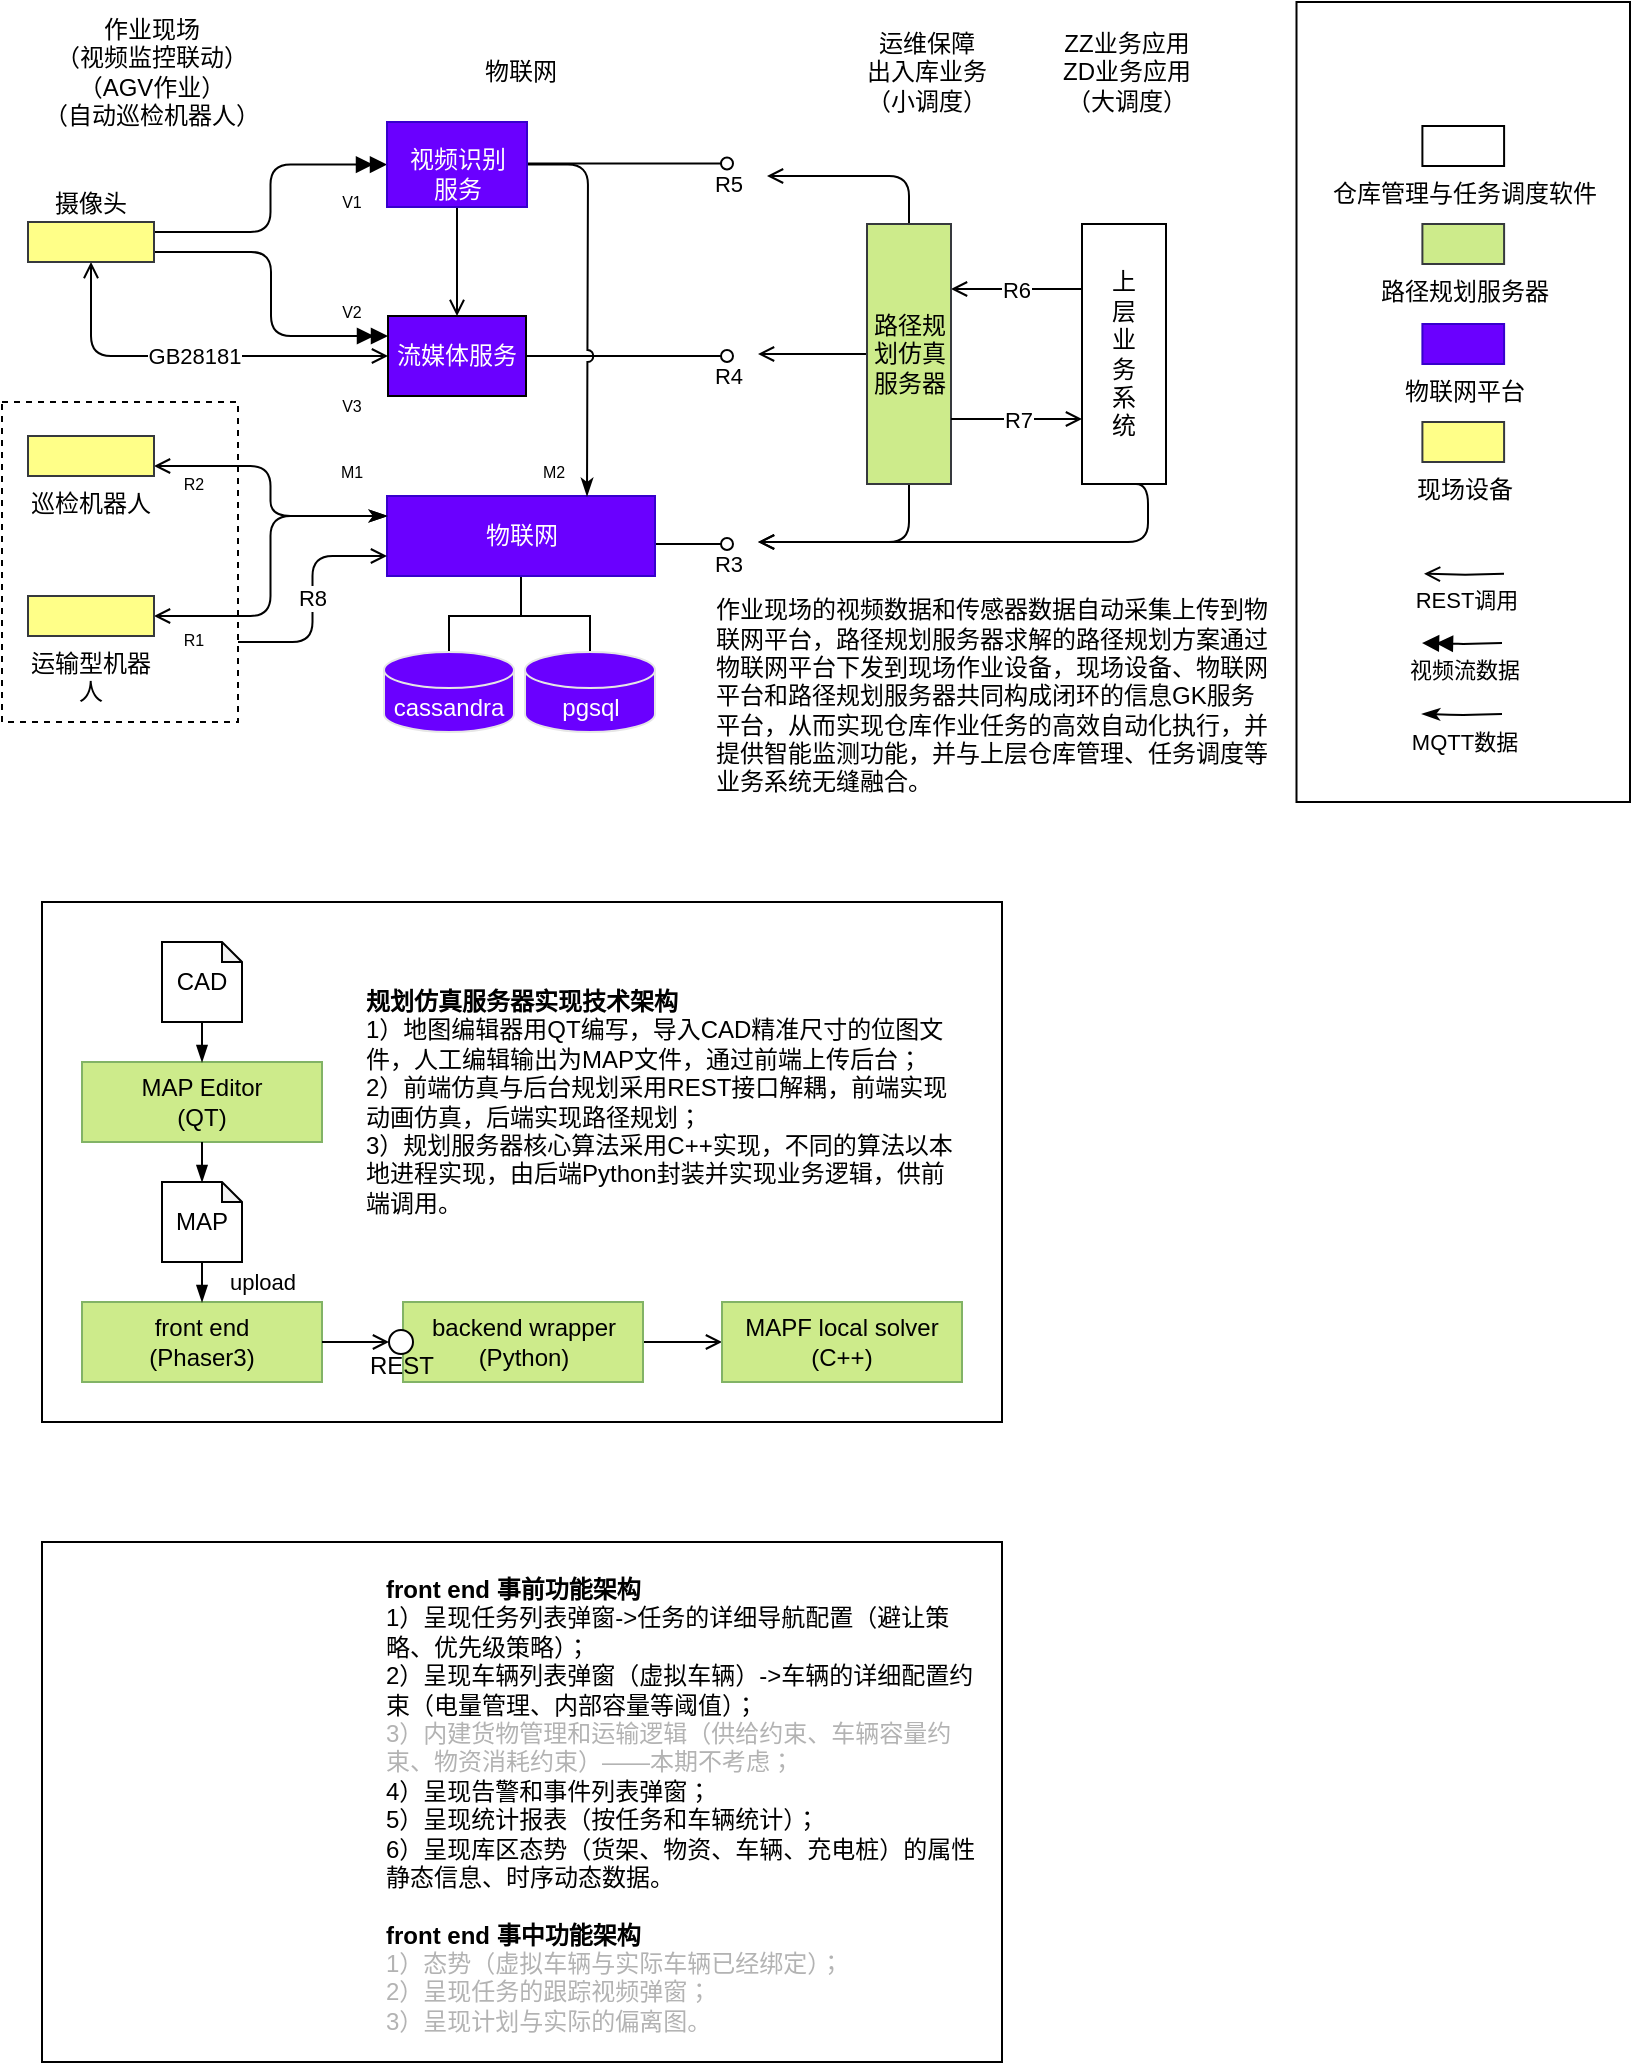<mxfile version="20.8.16" type="device"><diagram name="主构架" id="aJYpQpSr_V2qhiQmziL1"><mxGraphModel dx="2086" dy="1797" grid="1" gridSize="10" guides="1" tooltips="1" connect="1" arrows="1" fold="1" page="1" pageScale="1" pageWidth="827" pageHeight="1169" math="0" shadow="0"><root><mxCell id="SpS28PxbXEsLv8NFBt8i-0"/><mxCell id="SpS28PxbXEsLv8NFBt8i-1" parent="SpS28PxbXEsLv8NFBt8i-0"/><mxCell id="A-jZ1BCKDg5sLc0rEaCl-18" value="" style="rounded=0;whiteSpace=wrap;html=1;fillColor=none;" parent="SpS28PxbXEsLv8NFBt8i-1" vertex="1"><mxGeometry x="-800" y="-680" width="480" height="260" as="geometry"/></mxCell><mxCell id="Z3bBVuZ_rZmVnZFj9_Ep-3" value="" style="rounded=0;whiteSpace=wrap;html=1;" parent="SpS28PxbXEsLv8NFBt8i-1" vertex="1"><mxGeometry x="-172.75" y="-1130" width="166.75" height="400" as="geometry"/></mxCell><mxCell id="I6OQf8j_G0AkKVuxYn7g-9" value="" style="edgeStyle=orthogonalEdgeStyle;rounded=1;orthogonalLoop=1;jettySize=auto;html=1;entryX=0;entryY=0.25;entryDx=0;entryDy=0;fontColor=#000000;startArrow=open;startFill=0;endArrow=classicThin;endFill=1;exitX=1;exitY=0.75;exitDx=0;exitDy=0;" parent="SpS28PxbXEsLv8NFBt8i-1" source="I6OQf8j_G0AkKVuxYn7g-2" target="I6OQf8j_G0AkKVuxYn7g-5" edge="1"><mxGeometry relative="1" as="geometry"><mxPoint x="-744" y="-900" as="sourcePoint"/></mxGeometry></mxCell><mxCell id="I6OQf8j_G0AkKVuxYn7g-4" style="edgeStyle=orthogonalEdgeStyle;rounded=0;orthogonalLoop=1;jettySize=auto;html=1;endArrow=none;endFill=0;startArrow=none;startFill=0;" parent="SpS28PxbXEsLv8NFBt8i-1" source="I6OQf8j_G0AkKVuxYn7g-5" target="I6OQf8j_G0AkKVuxYn7g-6" edge="1"><mxGeometry relative="1" as="geometry"/></mxCell><mxCell id="I6OQf8j_G0AkKVuxYn7g-26" style="edgeStyle=orthogonalEdgeStyle;rounded=0;orthogonalLoop=1;jettySize=auto;html=1;fontColor=#000000;startArrow=none;startFill=0;endArrow=none;endFill=0;entryX=0.5;entryY=0;entryDx=0;entryDy=0;entryPerimeter=0;" parent="SpS28PxbXEsLv8NFBt8i-1" source="I6OQf8j_G0AkKVuxYn7g-5" target="I6OQf8j_G0AkKVuxYn7g-7" edge="1"><mxGeometry relative="1" as="geometry"/></mxCell><mxCell id="I6OQf8j_G0AkKVuxYn7g-34" value="R3" style="edgeStyle=orthogonalEdgeStyle;rounded=1;orthogonalLoop=1;jettySize=auto;html=1;fontColor=#000000;startArrow=none;startFill=0;endArrow=oval;endFill=0;labelBackgroundColor=none;" parent="SpS28PxbXEsLv8NFBt8i-1" edge="1"><mxGeometry x="1" y="-10" relative="1" as="geometry"><mxPoint x="-457.5" y="-859" as="targetPoint"/><mxPoint as="offset"/><mxPoint x="-493.5" y="-859" as="sourcePoint"/></mxGeometry></mxCell><mxCell id="I6OQf8j_G0AkKVuxYn7g-5" value="物联网" style="rounded=0;whiteSpace=wrap;html=1;align=center;fillColor=#6a00ff;strokeColor=#3700CC;fontColor=#ffffff;" parent="SpS28PxbXEsLv8NFBt8i-1" vertex="1"><mxGeometry x="-627.5" y="-883" width="134" height="40" as="geometry"/></mxCell><mxCell id="I6OQf8j_G0AkKVuxYn7g-10" value="" style="edgeStyle=orthogonalEdgeStyle;rounded=1;orthogonalLoop=1;jettySize=auto;html=1;entryX=0;entryY=0.25;entryDx=0;entryDy=0;fontColor=#000000;startArrow=open;startFill=0;endArrow=classicThin;endFill=1;exitX=1;exitY=0.5;exitDx=0;exitDy=0;" parent="SpS28PxbXEsLv8NFBt8i-1" source="I6OQf8j_G0AkKVuxYn7g-3" target="I6OQf8j_G0AkKVuxYn7g-5" edge="1"><mxGeometry relative="1" as="geometry"><mxPoint x="-762" y="-893" as="sourcePoint"/><mxPoint x="-601.5" y="-863" as="targetPoint"/></mxGeometry></mxCell><mxCell id="I6OQf8j_G0AkKVuxYn7g-30" value="R4" style="edgeStyle=orthogonalEdgeStyle;rounded=1;orthogonalLoop=1;jettySize=auto;html=1;fontColor=#000000;startArrow=none;startFill=0;endArrow=oval;endFill=0;labelBackgroundColor=none;" parent="SpS28PxbXEsLv8NFBt8i-1" source="I6OQf8j_G0AkKVuxYn7g-13" edge="1"><mxGeometry x="1" y="-10" relative="1" as="geometry"><mxPoint x="-457.5" y="-953" as="targetPoint"/><mxPoint as="offset"/></mxGeometry></mxCell><mxCell id="I6OQf8j_G0AkKVuxYn7g-13" value="流媒体服务" style="rounded=0;whiteSpace=wrap;html=1;fontColor=#FFFFFF;fillColor=#6a00ff;" parent="SpS28PxbXEsLv8NFBt8i-1" vertex="1"><mxGeometry x="-627" y="-973" width="69" height="40" as="geometry"/></mxCell><mxCell id="I6OQf8j_G0AkKVuxYn7g-16" value="GB28181" style="edgeStyle=orthogonalEdgeStyle;rounded=1;jumpStyle=arc;orthogonalLoop=1;jettySize=auto;html=1;startArrow=open;startFill=0;endArrow=open;endFill=0;exitX=0.5;exitY=1;exitDx=0;exitDy=0;entryX=0;entryY=0.5;entryDx=0;entryDy=0;" parent="SpS28PxbXEsLv8NFBt8i-1" source="I6OQf8j_G0AkKVuxYn7g-14" target="I6OQf8j_G0AkKVuxYn7g-13" edge="1"><mxGeometry relative="1" as="geometry"><mxPoint x="-756.76" y="-973" as="sourcePoint"/><mxPoint x="-867.5" y="-933" as="targetPoint"/></mxGeometry></mxCell><mxCell id="I6OQf8j_G0AkKVuxYn7g-20" style="edgeStyle=orthogonalEdgeStyle;rounded=1;jumpStyle=arc;orthogonalLoop=1;jettySize=auto;html=1;startArrow=open;startFill=0;endArrow=none;endFill=0;exitX=0.5;exitY=0;exitDx=0;exitDy=0;entryX=0.5;entryY=1;entryDx=0;entryDy=0;" parent="SpS28PxbXEsLv8NFBt8i-1" source="I6OQf8j_G0AkKVuxYn7g-13" target="I6OQf8j_G0AkKVuxYn7g-18" edge="1"><mxGeometry relative="1" as="geometry"><mxPoint x="-762" y="-962.971" as="sourcePoint"/><mxPoint x="-592.5" y="-1083" as="targetPoint"/></mxGeometry></mxCell><mxCell id="I6OQf8j_G0AkKVuxYn7g-21" style="edgeStyle=orthogonalEdgeStyle;rounded=1;jumpStyle=arc;orthogonalLoop=1;jettySize=auto;html=1;startArrow=none;startFill=0;endArrow=doubleBlock;endFill=1;exitX=1;exitY=0.25;exitDx=0;exitDy=0;entryX=0;entryY=0.5;entryDx=0;entryDy=0;" parent="SpS28PxbXEsLv8NFBt8i-1" source="I6OQf8j_G0AkKVuxYn7g-14" target="I6OQf8j_G0AkKVuxYn7g-18" edge="1"><mxGeometry relative="1" as="geometry"><mxPoint x="-747.5" y="-1013" as="sourcePoint"/><mxPoint x="-627.5" y="-1018" as="targetPoint"/></mxGeometry></mxCell><mxCell id="I6OQf8j_G0AkKVuxYn7g-23" style="edgeStyle=orthogonalEdgeStyle;rounded=1;jumpStyle=arc;orthogonalLoop=1;jettySize=auto;html=1;startArrow=none;startFill=0;endArrow=doubleBlock;endFill=1;exitX=1;exitY=0.75;exitDx=0;exitDy=0;entryX=0;entryY=0.25;entryDx=0;entryDy=0;" parent="SpS28PxbXEsLv8NFBt8i-1" source="I6OQf8j_G0AkKVuxYn7g-14" target="I6OQf8j_G0AkKVuxYn7g-13" edge="1"><mxGeometry relative="1" as="geometry"><mxPoint x="-717.5" y="-953" as="sourcePoint"/><mxPoint x="-657.5" y="-963" as="targetPoint"/></mxGeometry></mxCell><mxCell id="I6OQf8j_G0AkKVuxYn7g-27" style="edgeStyle=orthogonalEdgeStyle;rounded=1;jumpStyle=arc;orthogonalLoop=1;jettySize=auto;html=1;startArrow=none;startFill=0;endArrow=classicThin;endFill=1;exitX=1;exitY=0.5;exitDx=0;exitDy=0;" parent="SpS28PxbXEsLv8NFBt8i-1" source="I6OQf8j_G0AkKVuxYn7g-18" edge="1"><mxGeometry relative="1" as="geometry"><mxPoint x="-762" y="-979" as="sourcePoint"/><mxPoint x="-527.5" y="-883" as="targetPoint"/></mxGeometry></mxCell><mxCell id="I6OQf8j_G0AkKVuxYn7g-36" style="edgeStyle=orthogonalEdgeStyle;rounded=1;orthogonalLoop=1;jettySize=auto;html=1;fontColor=#000000;startArrow=none;startFill=0;endArrow=open;endFill=0;exitX=1;exitY=0.5;exitDx=0;exitDy=0;" parent="SpS28PxbXEsLv8NFBt8i-1" source="YY10UkN6TRAArKnKFLUS-1" edge="1"><mxGeometry relative="1" as="geometry"><mxPoint x="-442" y="-860" as="targetPoint"/><Array as="points"><mxPoint x="-367" y="-860"/></Array></mxGeometry></mxCell><mxCell id="I6OQf8j_G0AkKVuxYn7g-38" value="R5" style="edgeStyle=orthogonalEdgeStyle;rounded=1;orthogonalLoop=1;jettySize=auto;html=1;fontColor=#000000;startArrow=none;startFill=0;endArrow=oval;endFill=0;labelBackgroundColor=none;" parent="SpS28PxbXEsLv8NFBt8i-1" edge="1"><mxGeometry x="1" y="-10" relative="1" as="geometry"><mxPoint x="-457.5" y="-1049.25" as="targetPoint"/><mxPoint x="-558" y="-1049.25" as="sourcePoint"/><mxPoint as="offset"/></mxGeometry></mxCell><mxCell id="I6OQf8j_G0AkKVuxYn7g-39" style="edgeStyle=orthogonalEdgeStyle;rounded=1;orthogonalLoop=1;jettySize=auto;html=1;fontColor=#000000;startArrow=none;startFill=0;endArrow=open;endFill=0;exitX=0;exitY=0.5;exitDx=0;exitDy=0;" parent="SpS28PxbXEsLv8NFBt8i-1" source="YY10UkN6TRAArKnKFLUS-1" edge="1"><mxGeometry relative="1" as="geometry"><mxPoint x="-437.5" y="-1043" as="targetPoint"/><mxPoint x="-300.5" y="-873" as="sourcePoint"/><Array as="points"><mxPoint x="-367" y="-1043"/></Array></mxGeometry></mxCell><mxCell id="I6OQf8j_G0AkKVuxYn7g-41" value="上&lt;br&gt;层&lt;br&gt;业&lt;br&gt;务&lt;br&gt;系&lt;br&gt;统" style="rounded=0;whiteSpace=wrap;html=1;shadow=0;labelBackgroundColor=none;labelPosition=center;verticalLabelPosition=middle;align=center;verticalAlign=middle;horizontal=0;rotation=90;" parent="SpS28PxbXEsLv8NFBt8i-1" vertex="1"><mxGeometry x="-324" y="-975" width="130" height="42" as="geometry"/></mxCell><mxCell id="I6OQf8j_G0AkKVuxYn7g-42" value="R6" style="edgeStyle=orthogonalEdgeStyle;rounded=1;orthogonalLoop=1;jettySize=auto;html=1;fontColor=#000000;startArrow=none;startFill=0;endArrow=open;endFill=0;exitX=0.25;exitY=1;exitDx=0;exitDy=0;entryX=0.25;entryY=0;entryDx=0;entryDy=0;" parent="SpS28PxbXEsLv8NFBt8i-1" source="I6OQf8j_G0AkKVuxYn7g-41" target="YY10UkN6TRAArKnKFLUS-1" edge="1"><mxGeometry relative="1" as="geometry"><mxPoint x="-337.5" y="-953" as="targetPoint"/><mxPoint x="-367.5" y="-943" as="sourcePoint"/></mxGeometry></mxCell><mxCell id="I6OQf8j_G0AkKVuxYn7g-43" value="REST调用" style="edgeStyle=orthogonalEdgeStyle;rounded=1;orthogonalLoop=1;jettySize=auto;html=1;fontColor=#000000;startArrow=none;startFill=0;endArrow=open;endFill=0;exitX=0;exitY=0.5;exitDx=0;exitDy=0;entryX=1;entryY=0.5;entryDx=0;entryDy=0;verticalAlign=top;labelBackgroundColor=none;labelPosition=center;verticalLabelPosition=bottom;align=center;" parent="SpS28PxbXEsLv8NFBt8i-1" edge="1"><mxGeometry relative="1" as="geometry"><mxPoint x="-109" y="-844.12" as="targetPoint"/><mxPoint x="-69" y="-844.12" as="sourcePoint"/></mxGeometry></mxCell><mxCell id="I6OQf8j_G0AkKVuxYn7g-45" value="MQTT数据" style="edgeStyle=orthogonalEdgeStyle;rounded=1;orthogonalLoop=1;jettySize=auto;html=1;fontColor=#000000;startArrow=none;startFill=0;endArrow=classicThin;endFill=1;exitX=0;exitY=0.5;exitDx=0;exitDy=0;entryX=1;entryY=0.5;entryDx=0;entryDy=0;verticalAlign=top;labelBackgroundColor=none;labelPosition=center;verticalLabelPosition=bottom;align=center;" parent="SpS28PxbXEsLv8NFBt8i-1" edge="1"><mxGeometry relative="1" as="geometry"><mxPoint x="-110" y="-774" as="targetPoint"/><mxPoint x="-70" y="-774" as="sourcePoint"/></mxGeometry></mxCell><mxCell id="I6OQf8j_G0AkKVuxYn7g-47" value="视频流数据" style="edgeStyle=orthogonalEdgeStyle;rounded=1;orthogonalLoop=1;jettySize=auto;html=1;fontColor=#000000;startArrow=none;startFill=0;endArrow=doubleBlock;endFill=1;exitX=0;exitY=0.5;exitDx=0;exitDy=0;entryX=1;entryY=0.5;entryDx=0;entryDy=0;verticalAlign=top;labelBackgroundColor=none;labelPosition=center;verticalLabelPosition=bottom;align=center;" parent="SpS28PxbXEsLv8NFBt8i-1" edge="1"><mxGeometry relative="1" as="geometry"><mxPoint x="-110" y="-809.5" as="targetPoint"/><mxPoint x="-70" y="-809.5" as="sourcePoint"/></mxGeometry></mxCell><mxCell id="I6OQf8j_G0AkKVuxYn7g-48" value="M1" style="text;html=1;strokeColor=none;fillColor=none;align=center;verticalAlign=middle;whiteSpace=wrap;rounded=0;labelBackgroundColor=none;fontColor=#000000;fontSize=8;" parent="SpS28PxbXEsLv8NFBt8i-1" vertex="1"><mxGeometry x="-675" y="-910" width="60" height="30" as="geometry"/></mxCell><mxCell id="I6OQf8j_G0AkKVuxYn7g-50" value="V1" style="text;html=1;strokeColor=none;fillColor=none;align=center;verticalAlign=middle;whiteSpace=wrap;rounded=0;labelBackgroundColor=none;fontColor=#000000;fontSize=8;" parent="SpS28PxbXEsLv8NFBt8i-1" vertex="1"><mxGeometry x="-675" y="-1045" width="60" height="30" as="geometry"/></mxCell><mxCell id="I6OQf8j_G0AkKVuxYn7g-51" value="M2" style="text;html=1;strokeColor=none;fillColor=none;align=center;verticalAlign=middle;whiteSpace=wrap;rounded=0;labelBackgroundColor=none;fontColor=#000000;fontSize=8;" parent="SpS28PxbXEsLv8NFBt8i-1" vertex="1"><mxGeometry x="-574" y="-910" width="60" height="30" as="geometry"/></mxCell><mxCell id="I6OQf8j_G0AkKVuxYn7g-52" value="R1" style="text;html=1;strokeColor=none;fillColor=none;align=center;verticalAlign=middle;whiteSpace=wrap;rounded=0;labelBackgroundColor=none;fontColor=#000000;fontSize=8;" parent="SpS28PxbXEsLv8NFBt8i-1" vertex="1"><mxGeometry x="-754" y="-826" width="60" height="30" as="geometry"/></mxCell><mxCell id="I6OQf8j_G0AkKVuxYn7g-53" value="R2" style="text;html=1;strokeColor=none;fillColor=none;align=center;verticalAlign=middle;whiteSpace=wrap;rounded=0;labelBackgroundColor=none;fontColor=#000000;fontSize=8;" parent="SpS28PxbXEsLv8NFBt8i-1" vertex="1"><mxGeometry x="-754" y="-904" width="60" height="30" as="geometry"/></mxCell><mxCell id="I6OQf8j_G0AkKVuxYn7g-54" value="V2" style="text;html=1;strokeColor=none;fillColor=none;align=center;verticalAlign=middle;whiteSpace=wrap;rounded=0;labelBackgroundColor=none;fontColor=#000000;fontSize=8;" parent="SpS28PxbXEsLv8NFBt8i-1" vertex="1"><mxGeometry x="-675" y="-990" width="60" height="30" as="geometry"/></mxCell><mxCell id="I6OQf8j_G0AkKVuxYn7g-55" value="V3" style="text;html=1;strokeColor=none;fillColor=none;align=center;verticalAlign=middle;whiteSpace=wrap;rounded=0;labelBackgroundColor=none;fontColor=#000000;fontSize=8;" parent="SpS28PxbXEsLv8NFBt8i-1" vertex="1"><mxGeometry x="-675" y="-943" width="60" height="30" as="geometry"/></mxCell><mxCell id="zGG42fG-QVCkdovZwZpT-0" value="ZZ业务应用&lt;br&gt;ZD业务应用&lt;br&gt;（大调度）" style="text;html=1;strokeColor=none;fillColor=none;align=center;verticalAlign=middle;whiteSpace=wrap;rounded=0;" parent="SpS28PxbXEsLv8NFBt8i-1" vertex="1"><mxGeometry x="-307.75" y="-1110" width="100.5" height="30" as="geometry"/></mxCell><mxCell id="zGG42fG-QVCkdovZwZpT-2" value="运维保障&lt;br&gt;出入库业务&lt;br&gt;（小调度）" style="text;html=1;strokeColor=none;fillColor=none;align=center;verticalAlign=middle;whiteSpace=wrap;rounded=0;" parent="SpS28PxbXEsLv8NFBt8i-1" vertex="1"><mxGeometry x="-407.75" y="-1110" width="100.5" height="30" as="geometry"/></mxCell><mxCell id="zGG42fG-QVCkdovZwZpT-3" value="物联网" style="text;html=1;strokeColor=none;fillColor=none;align=center;verticalAlign=middle;whiteSpace=wrap;rounded=0;" parent="SpS28PxbXEsLv8NFBt8i-1" vertex="1"><mxGeometry x="-610.75" y="-1110" width="100.5" height="30" as="geometry"/></mxCell><mxCell id="zGG42fG-QVCkdovZwZpT-4" value="作业现场&lt;br&gt;（视频监控联动）&lt;br&gt;（AGV作业）&lt;br&gt;（自动巡检机器人）" style="text;html=1;strokeColor=none;fillColor=none;align=center;verticalAlign=middle;whiteSpace=wrap;rounded=0;" parent="SpS28PxbXEsLv8NFBt8i-1" vertex="1"><mxGeometry x="-804" y="-1110" width="117.5" height="30" as="geometry"/></mxCell><mxCell id="gB-dcHAySAIjkF693FjD-4" style="edgeStyle=orthogonalEdgeStyle;rounded=0;orthogonalLoop=1;jettySize=auto;html=1;endArrow=open;endFill=0;" parent="SpS28PxbXEsLv8NFBt8i-1" source="YY10UkN6TRAArKnKFLUS-1" edge="1"><mxGeometry relative="1" as="geometry"><mxPoint x="-442" y="-954" as="targetPoint"/></mxGeometry></mxCell><mxCell id="YY10UkN6TRAArKnKFLUS-1" value="路径规划仿真服务器" style="rounded=0;whiteSpace=wrap;html=1;shadow=0;labelBackgroundColor=none;fillColor=#cdeb8b;strokeColor=#36393d;labelPosition=center;verticalLabelPosition=middle;align=center;verticalAlign=middle;horizontal=0;rotation=90;" parent="SpS28PxbXEsLv8NFBt8i-1" vertex="1"><mxGeometry x="-431.5" y="-975" width="130" height="42" as="geometry"/></mxCell><mxCell id="Z3bBVuZ_rZmVnZFj9_Ep-1" value="" style="group" parent="SpS28PxbXEsLv8NFBt8i-1" vertex="1" connectable="0"><mxGeometry x="-807" y="-1020" width="63" height="207" as="geometry"/></mxCell><mxCell id="I6OQf8j_G0AkKVuxYn7g-2" value="巡检机器人" style="rounded=0;whiteSpace=wrap;html=1;shadow=0;labelBackgroundColor=#ffffff;fillColor=#ffff88;labelPosition=center;verticalLabelPosition=bottom;align=center;verticalAlign=top;strokeColor=#36393d;" parent="Z3bBVuZ_rZmVnZFj9_Ep-1" vertex="1"><mxGeometry y="107" width="63" height="20" as="geometry"/></mxCell><mxCell id="I6OQf8j_G0AkKVuxYn7g-3" value="运输型机器人" style="rounded=0;whiteSpace=wrap;html=1;shadow=0;labelBackgroundColor=#ffffff;fillColor=#ffff88;labelPosition=center;verticalLabelPosition=bottom;align=center;verticalAlign=top;strokeColor=#36393d;" parent="Z3bBVuZ_rZmVnZFj9_Ep-1" vertex="1"><mxGeometry y="187" width="63" height="20" as="geometry"/></mxCell><mxCell id="I6OQf8j_G0AkKVuxYn7g-14" value="摄像头" style="rounded=0;whiteSpace=wrap;html=1;shadow=0;labelBackgroundColor=#ffffff;fillColor=#ffff88;labelPosition=center;verticalLabelPosition=top;align=center;verticalAlign=bottom;strokeColor=#36393d;horizontal=1;" parent="Z3bBVuZ_rZmVnZFj9_Ep-1" vertex="1"><mxGeometry width="63" height="20" as="geometry"/></mxCell><mxCell id="I6OQf8j_G0AkKVuxYn7g-18" value="视频识别&lt;br&gt;服务" style="rounded=0;whiteSpace=wrap;html=1;align=center;fillColor=#6a00ff;strokeColor=#3700CC;fontColor=#ffffff;verticalAlign=bottom;" parent="SpS28PxbXEsLv8NFBt8i-1" vertex="1"><mxGeometry x="-627.5" y="-1070" width="70" height="42.5" as="geometry"/></mxCell><mxCell id="tA_2AIK8SV-deXdJaFZI-0" value="物联网平台" style="rounded=0;html=1;shadow=0;labelBackgroundColor=#ffffff;fillColor=#6a00ff;labelPosition=center;verticalLabelPosition=bottom;align=center;verticalAlign=top;strokeColor=#3700CC;fontColor=#000000;" parent="SpS28PxbXEsLv8NFBt8i-1" vertex="1"><mxGeometry x="-109.801" y="-969" width="40.851" height="20" as="geometry"/></mxCell><mxCell id="tA_2AIK8SV-deXdJaFZI-1" value="路径规划服务器" style="rounded=0;html=1;shadow=0;labelBackgroundColor=#ffffff;fillColor=#cdeb8b;strokeColor=#36393d;labelPosition=center;verticalLabelPosition=bottom;align=center;verticalAlign=top;" parent="SpS28PxbXEsLv8NFBt8i-1" vertex="1"><mxGeometry x="-109.801" y="-1019" width="40.851" height="20" as="geometry"/></mxCell><mxCell id="tA_2AIK8SV-deXdJaFZI-13" value="仓库管理与任务调度软件" style="rounded=0;html=1;shadow=0;labelBackgroundColor=#ffffff;labelPosition=center;verticalLabelPosition=bottom;align=center;verticalAlign=top;" parent="SpS28PxbXEsLv8NFBt8i-1" vertex="1"><mxGeometry x="-109.801" y="-1068" width="40.851" height="20" as="geometry"/></mxCell><mxCell id="I6OQf8j_G0AkKVuxYn7g-0" value="&lt;font color=&quot;#000000&quot;&gt;现场设备&lt;/font&gt;" style="rounded=0;html=1;shadow=0;labelBackgroundColor=#ffffff;fillColor=#ffff88;labelPosition=center;verticalLabelPosition=bottom;align=center;verticalAlign=top;strokeColor=#36393d;" parent="SpS28PxbXEsLv8NFBt8i-1" vertex="1"><mxGeometry x="-109.801" y="-920" width="40.851" height="20" as="geometry"/></mxCell><mxCell id="Z3bBVuZ_rZmVnZFj9_Ep-4" value="作业现场的视频数据和传感器数据自动采集上传到物联网平台，路径规划服务器求解的路径规划方案通过物联网平台下发到现场作业设备，现场设备、物联网平台和路径规划服务器共同构成闭环的信息GK服务平台，从而实现仓库作业任务的高效自动化执行，并提供智能监测功能，并与上层仓库管理、任务调度等业务系统无缝融合。" style="text;html=1;strokeColor=none;fillColor=none;align=left;verticalAlign=middle;whiteSpace=wrap;rounded=0;" parent="SpS28PxbXEsLv8NFBt8i-1" vertex="1"><mxGeometry x="-465" y="-813" width="283" height="60" as="geometry"/></mxCell><mxCell id="I6OQf8j_G0AkKVuxYn7g-6" value="cassandra" style="shape=cylinder3;whiteSpace=wrap;html=1;boundedLbl=1;backgroundOutline=1;size=9;align=center;fillColor=#6a00ff;fontColor=#ffffff;strokeColor=#E6E6E6;" parent="SpS28PxbXEsLv8NFBt8i-1" vertex="1"><mxGeometry x="-629" y="-805" width="65" height="40" as="geometry"/></mxCell><mxCell id="I6OQf8j_G0AkKVuxYn7g-7" value="pgsql" style="shape=cylinder3;whiteSpace=wrap;html=1;boundedLbl=1;backgroundOutline=1;size=9;align=center;fillColor=#6a00ff;fontColor=#ffffff;strokeColor=#E6E6E6;" parent="SpS28PxbXEsLv8NFBt8i-1" vertex="1"><mxGeometry x="-558.5" y="-805" width="65" height="40" as="geometry"/></mxCell><mxCell id="eJi1VW11xlN6MNZj9CmL-11" style="edgeStyle=orthogonalEdgeStyle;rounded=1;orthogonalLoop=1;jettySize=auto;html=1;fontColor=#000000;startArrow=none;startFill=0;endArrow=open;endFill=0;exitX=1;exitY=0.5;exitDx=0;exitDy=0;" parent="SpS28PxbXEsLv8NFBt8i-1" source="I6OQf8j_G0AkKVuxYn7g-41" edge="1"><mxGeometry relative="1" as="geometry"><mxPoint x="-442" y="-860" as="targetPoint"/><Array as="points"><mxPoint x="-247" y="-860"/></Array><mxPoint x="-356.625" y="-877.875" as="sourcePoint"/></mxGeometry></mxCell><mxCell id="A-jZ1BCKDg5sLc0rEaCl-1" value="front end&lt;br&gt;(Phaser3)" style="rounded=0;whiteSpace=wrap;html=1;fillColor=#cdeb8b;strokeColor=#82b366;" parent="SpS28PxbXEsLv8NFBt8i-1" vertex="1"><mxGeometry x="-780" y="-480" width="120" height="40" as="geometry"/></mxCell><mxCell id="A-jZ1BCKDg5sLc0rEaCl-8" style="edgeStyle=orthogonalEdgeStyle;rounded=0;orthogonalLoop=1;jettySize=auto;html=1;endArrow=open;endFill=0;" parent="SpS28PxbXEsLv8NFBt8i-1" source="A-jZ1BCKDg5sLc0rEaCl-3" target="A-jZ1BCKDg5sLc0rEaCl-4" edge="1"><mxGeometry relative="1" as="geometry"/></mxCell><mxCell id="A-jZ1BCKDg5sLc0rEaCl-3" value="backend wrapper&lt;br&gt;(Python)" style="rounded=0;whiteSpace=wrap;html=1;fillColor=#cdeb8b;strokeColor=#82b366;" parent="SpS28PxbXEsLv8NFBt8i-1" vertex="1"><mxGeometry x="-619.5" y="-480" width="120" height="40" as="geometry"/></mxCell><mxCell id="A-jZ1BCKDg5sLc0rEaCl-4" value="MAPF local solver&lt;br&gt;(C++)" style="rounded=0;whiteSpace=wrap;html=1;fillColor=#cdeb8b;strokeColor=#82b366;" parent="SpS28PxbXEsLv8NFBt8i-1" vertex="1"><mxGeometry x="-460" y="-480" width="120" height="40" as="geometry"/></mxCell><mxCell id="A-jZ1BCKDg5sLc0rEaCl-5" value="MAP Editor&lt;br&gt;(QT)" style="rounded=0;whiteSpace=wrap;html=1;fillColor=#cdeb8b;strokeColor=#82b366;" parent="SpS28PxbXEsLv8NFBt8i-1" vertex="1"><mxGeometry x="-780" y="-600" width="120" height="40" as="geometry"/></mxCell><mxCell id="A-jZ1BCKDg5sLc0rEaCl-10" value="" style="rounded=0;orthogonalLoop=1;jettySize=auto;html=1;endArrow=none;startArrow=open;startFill=0;exitX=0;exitY=0.5;exitDx=0;exitDy=0;entryX=1;entryY=0.5;entryDx=0;entryDy=0;" parent="SpS28PxbXEsLv8NFBt8i-1" source="A-jZ1BCKDg5sLc0rEaCl-9" target="A-jZ1BCKDg5sLc0rEaCl-1" edge="1"><mxGeometry relative="1" as="geometry"><mxPoint x="-660" y="-460" as="sourcePoint"/><mxPoint x="-670" y="-440" as="targetPoint"/></mxGeometry></mxCell><mxCell id="A-jZ1BCKDg5sLc0rEaCl-9" value="" style="ellipse;whiteSpace=wrap;html=1;aspect=fixed;" parent="SpS28PxbXEsLv8NFBt8i-1" vertex="1"><mxGeometry x="-626.5" y="-466" width="12" height="12" as="geometry"/></mxCell><mxCell id="A-jZ1BCKDg5sLc0rEaCl-11" value="REST" style="text;html=1;strokeColor=none;fillColor=none;align=center;verticalAlign=middle;whiteSpace=wrap;rounded=0;" parent="SpS28PxbXEsLv8NFBt8i-1" vertex="1"><mxGeometry x="-650.5" y="-463" width="60" height="30" as="geometry"/></mxCell><mxCell id="A-jZ1BCKDg5sLc0rEaCl-12" value="MAP" style="shape=note;whiteSpace=wrap;html=1;backgroundOutline=1;darkOpacity=0.05;size=10;" parent="SpS28PxbXEsLv8NFBt8i-1" vertex="1"><mxGeometry x="-740" y="-540" width="40" height="40" as="geometry"/></mxCell><mxCell id="A-jZ1BCKDg5sLc0rEaCl-14" value="" style="rounded=0;orthogonalLoop=1;jettySize=auto;html=1;endArrow=none;startArrow=blockThin;startFill=1;entryX=0.5;entryY=1;entryDx=0;entryDy=0;" parent="SpS28PxbXEsLv8NFBt8i-1" source="A-jZ1BCKDg5sLc0rEaCl-12" target="A-jZ1BCKDg5sLc0rEaCl-5" edge="1"><mxGeometry relative="1" as="geometry"><mxPoint x="-625.5" y="-580.29" as="sourcePoint"/><mxPoint x="-659" y="-580.29" as="targetPoint"/></mxGeometry></mxCell><mxCell id="A-jZ1BCKDg5sLc0rEaCl-16" style="edgeStyle=none;rounded=0;orthogonalLoop=1;jettySize=auto;html=1;startArrow=none;startFill=0;endArrow=blockThin;endFill=1;" parent="SpS28PxbXEsLv8NFBt8i-1" source="A-jZ1BCKDg5sLc0rEaCl-15" target="A-jZ1BCKDg5sLc0rEaCl-5" edge="1"><mxGeometry relative="1" as="geometry"/></mxCell><mxCell id="A-jZ1BCKDg5sLc0rEaCl-15" value="CAD" style="shape=note;whiteSpace=wrap;html=1;backgroundOutline=1;darkOpacity=0.05;size=10;" parent="SpS28PxbXEsLv8NFBt8i-1" vertex="1"><mxGeometry x="-740" y="-660" width="40" height="40" as="geometry"/></mxCell><mxCell id="A-jZ1BCKDg5sLc0rEaCl-17" value="upload" style="rounded=0;orthogonalLoop=1;jettySize=auto;html=1;endArrow=none;startArrow=blockThin;startFill=1;entryX=0.5;entryY=1;entryDx=0;entryDy=0;exitX=0.5;exitY=0;exitDx=0;exitDy=0;entryPerimeter=0;" parent="SpS28PxbXEsLv8NFBt8i-1" source="A-jZ1BCKDg5sLc0rEaCl-1" target="A-jZ1BCKDg5sLc0rEaCl-12" edge="1"><mxGeometry y="-30" relative="1" as="geometry"><mxPoint x="-710" y="-530" as="sourcePoint"/><mxPoint x="-710" y="-550" as="targetPoint"/><mxPoint as="offset"/></mxGeometry></mxCell><mxCell id="gB-dcHAySAIjkF693FjD-0" value="&lt;b&gt;规划仿真服务器实现技术架构&lt;/b&gt;&lt;br&gt;1）地图编辑器用QT编写，导入CAD精准尺寸的位图文件，人工编辑输出为MAP文件，通过前端上传后台；&lt;br&gt;2）前端仿真与后台规划采用REST接口解耦，前端实现动画仿真，后端实现路径规划；&lt;br&gt;3）规划服务器核心算法采用C++实现，不同的算法以本地进程实现，由后端Python封装并实现业务逻辑，供前端调用。" style="text;html=1;strokeColor=none;fillColor=none;align=left;verticalAlign=middle;whiteSpace=wrap;rounded=0;" parent="SpS28PxbXEsLv8NFBt8i-1" vertex="1"><mxGeometry x="-640" y="-610" width="300" height="60" as="geometry"/></mxCell><mxCell id="gB-dcHAySAIjkF693FjD-1" value="" style="rounded=0;whiteSpace=wrap;html=1;fillColor=none;" parent="SpS28PxbXEsLv8NFBt8i-1" vertex="1"><mxGeometry x="-800" y="-360" width="480" height="260" as="geometry"/></mxCell><mxCell id="gB-dcHAySAIjkF693FjD-2" value="&lt;b&gt;front end 事前功能架构&lt;/b&gt;&lt;br&gt;1）呈现任务列表弹窗-&amp;gt;任务的详细导航配置（避让策略、优先级策略）；&lt;br&gt;2）呈现车辆列表弹窗（虚拟车辆）-&amp;gt;车辆的详细配置约束（电量管理、内部容量等阈值）；&lt;br&gt;&lt;font color=&quot;#b3b3b3&quot;&gt;3）内建货物管理和运输逻辑（供给约束、车辆容量约束、物资消耗约束）——本期不考虑；&lt;/font&gt;&lt;br&gt;4）呈现告警和事件列表弹窗；&lt;br&gt;5）呈现统计报表（按任务和车辆统计）；&lt;br&gt;6）呈现库区态势（货架、物资、车辆、充电桩）的属性静态信息、时序动态数据。&lt;br&gt;&lt;br&gt;&lt;b&gt;front end 事中功能架构&lt;/b&gt;&lt;br&gt;&lt;font color=&quot;#b3b3b3&quot;&gt;1）态势（虚拟车辆与实际车辆已经绑定）；&lt;br&gt;2）呈现任务的跟踪视频弹窗；&lt;br&gt;3）呈现计划与实际的偏离图。&lt;/font&gt;" style="text;html=1;strokeColor=none;fillColor=none;align=left;verticalAlign=top;whiteSpace=wrap;rounded=0;" parent="SpS28PxbXEsLv8NFBt8i-1" vertex="1"><mxGeometry x="-630" y="-350" width="300" height="240" as="geometry"/></mxCell><mxCell id="gB-dcHAySAIjkF693FjD-3" value="R7" style="edgeStyle=orthogonalEdgeStyle;rounded=1;orthogonalLoop=1;jettySize=auto;html=1;fontColor=#000000;startArrow=none;startFill=0;endArrow=open;endFill=0;exitX=0.75;exitY=0;exitDx=0;exitDy=0;entryX=0.75;entryY=1;entryDx=0;entryDy=0;" parent="SpS28PxbXEsLv8NFBt8i-1" source="YY10UkN6TRAArKnKFLUS-1" target="I6OQf8j_G0AkKVuxYn7g-41" edge="1"><mxGeometry relative="1" as="geometry"><mxPoint x="-292" y="-910" as="targetPoint"/><mxPoint x="-250.5" y="-943" as="sourcePoint"/></mxGeometry></mxCell><mxCell id="3oHTJWdzaxspmr2NWUPC-0" value="" style="rounded=0;whiteSpace=wrap;html=1;fillColor=none;dashed=1;" vertex="1" parent="SpS28PxbXEsLv8NFBt8i-1"><mxGeometry x="-820" y="-930" width="118" height="160" as="geometry"/></mxCell><mxCell id="3oHTJWdzaxspmr2NWUPC-1" value="R8" style="edgeStyle=orthogonalEdgeStyle;rounded=1;orthogonalLoop=1;jettySize=auto;html=1;fontColor=#000000;startArrow=none;startFill=0;endArrow=open;endFill=0;exitX=1;exitY=0.75;exitDx=0;exitDy=0;entryX=0;entryY=0.75;entryDx=0;entryDy=0;" edge="1" parent="SpS28PxbXEsLv8NFBt8i-1" source="3oHTJWdzaxspmr2NWUPC-0" target="I6OQf8j_G0AkKVuxYn7g-5"><mxGeometry relative="1" as="geometry"><mxPoint x="-632" y="-820" as="targetPoint"/><mxPoint x="-356.5" y="-879" as="sourcePoint"/></mxGeometry></mxCell></root></mxGraphModel></diagram></mxfile>